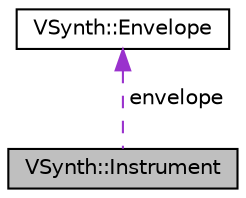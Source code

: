 digraph "VSynth::Instrument"
{
 // LATEX_PDF_SIZE
  edge [fontname="Helvetica",fontsize="10",labelfontname="Helvetica",labelfontsize="10"];
  node [fontname="Helvetica",fontsize="10",shape=record];
  Node1 [label="VSynth::Instrument",height=0.2,width=0.4,color="black", fillcolor="grey75", style="filled", fontcolor="black",tooltip=" "];
  Node2 -> Node1 [dir="back",color="darkorchid3",fontsize="10",style="dashed",label=" envelope" ,fontname="Helvetica"];
  Node2 [label="VSynth::Envelope",height=0.2,width=0.4,color="black", fillcolor="white", style="filled",URL="$classVSynth_1_1Envelope.html",tooltip=" "];
}
